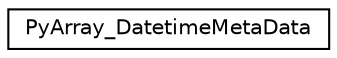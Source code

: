 digraph "Graphical Class Hierarchy"
{
 // LATEX_PDF_SIZE
  edge [fontname="Helvetica",fontsize="10",labelfontname="Helvetica",labelfontsize="10"];
  node [fontname="Helvetica",fontsize="10",shape=record];
  rankdir="LR";
  Node0 [label="PyArray_DatetimeMetaData",height=0.2,width=0.4,color="black", fillcolor="white", style="filled",URL="$structPyArray__DatetimeMetaData.html",tooltip=" "];
}
